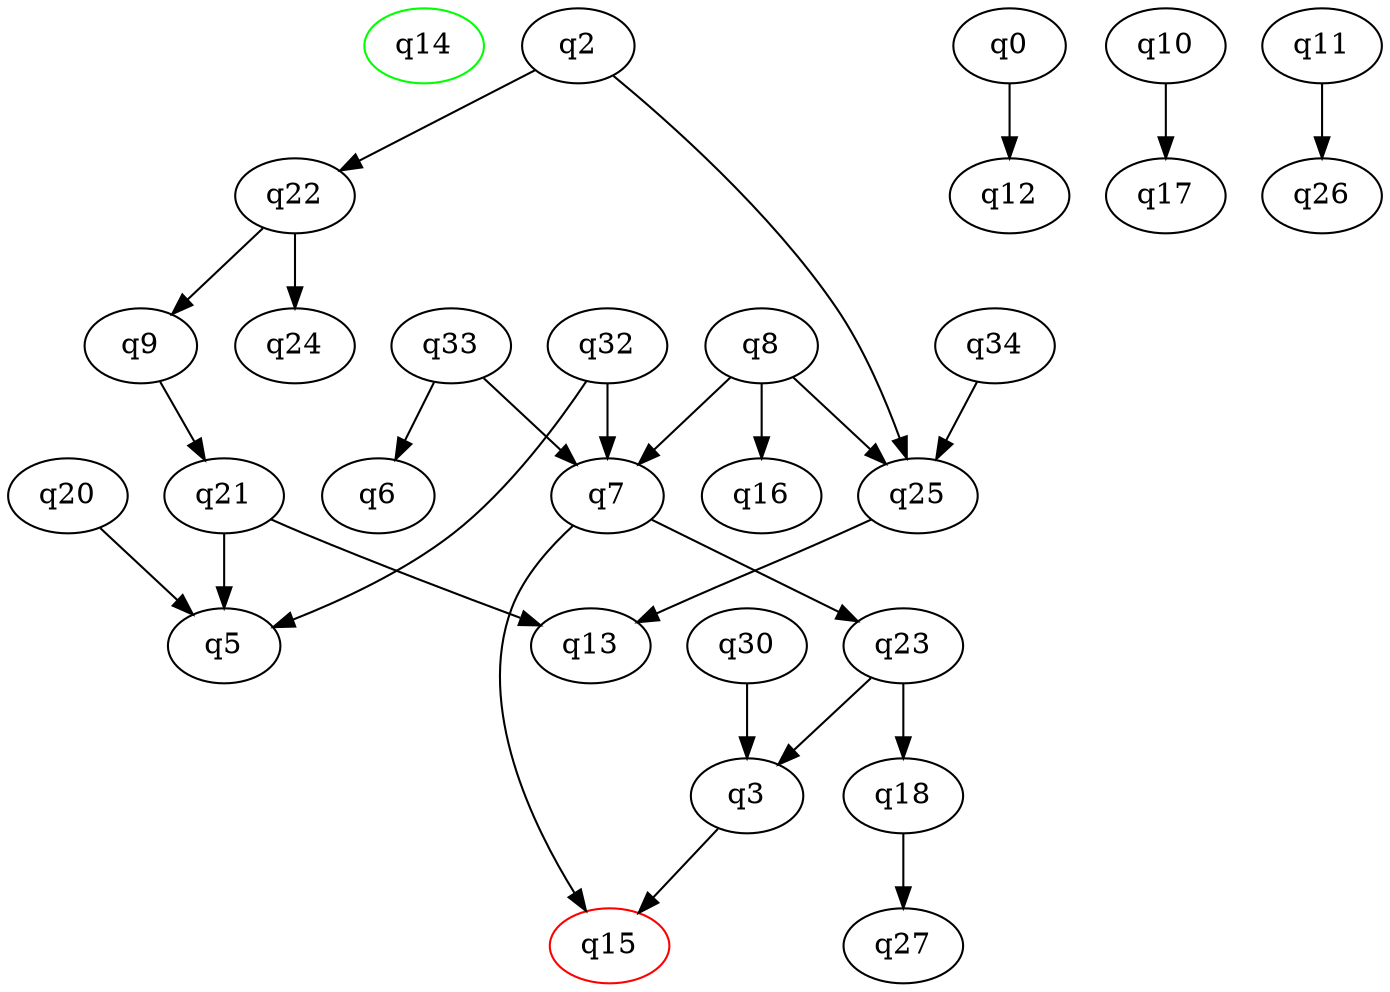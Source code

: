 digraph A{
q14 [initial=1,color=green];
q15 [final=1,color=red];
q0 -> q12;
q2 -> q22;
q2 -> q25;
q3 -> q15;
q7 -> q15;
q7 -> q23;
q8 -> q7;
q8 -> q16;
q8 -> q25;
q9 -> q21;
q10 -> q17;
q11 -> q26;
q18 -> q27;
q20 -> q5;
q21 -> q5;
q21 -> q13;
q22 -> q9;
q22 -> q24;
q23 -> q3;
q23 -> q18;
q25 -> q13;
q30 -> q3;
q32 -> q5;
q32 -> q7;
q33 -> q6;
q33 -> q7;
q34 -> q25;
}